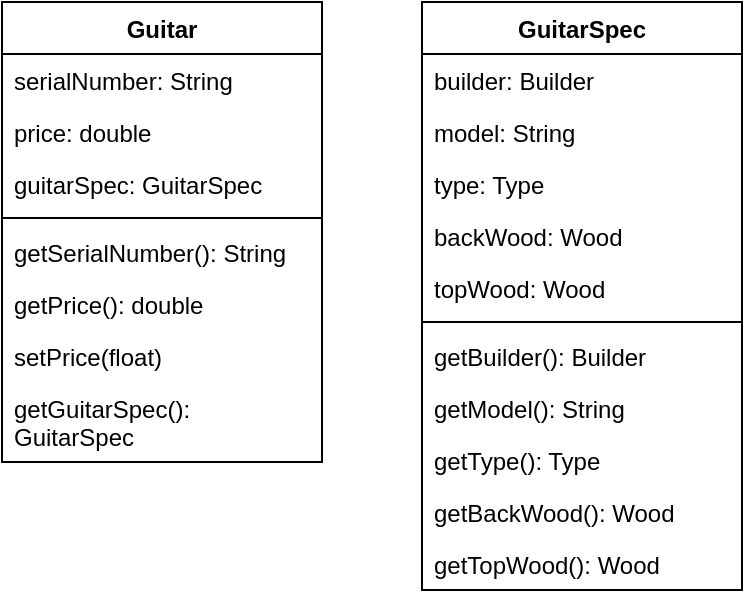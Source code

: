 <mxfile version="24.7.16">
  <diagram name="Página-1" id="H2SL7H-7HR55p6KZvgxm">
    <mxGraphModel dx="1418" dy="710" grid="1" gridSize="10" guides="1" tooltips="1" connect="1" arrows="1" fold="1" page="1" pageScale="1" pageWidth="827" pageHeight="1169" math="0" shadow="0">
      <root>
        <mxCell id="0" />
        <mxCell id="1" parent="0" />
        <mxCell id="MxwP-eq_zHlxZsqdgcDx-1" value="Guitar" style="swimlane;fontStyle=1;align=center;verticalAlign=top;childLayout=stackLayout;horizontal=1;startSize=26;horizontalStack=0;resizeParent=1;resizeParentMax=0;resizeLast=0;collapsible=1;marginBottom=0;whiteSpace=wrap;html=1;" vertex="1" parent="1">
          <mxGeometry x="110" y="180" width="160" height="230" as="geometry" />
        </mxCell>
        <mxCell id="MxwP-eq_zHlxZsqdgcDx-2" value="serialNumber: String" style="text;strokeColor=none;fillColor=none;align=left;verticalAlign=top;spacingLeft=4;spacingRight=4;overflow=hidden;rotatable=0;points=[[0,0.5],[1,0.5]];portConstraint=eastwest;whiteSpace=wrap;html=1;" vertex="1" parent="MxwP-eq_zHlxZsqdgcDx-1">
          <mxGeometry y="26" width="160" height="26" as="geometry" />
        </mxCell>
        <mxCell id="MxwP-eq_zHlxZsqdgcDx-5" value="price: double" style="text;strokeColor=none;fillColor=none;align=left;verticalAlign=top;spacingLeft=4;spacingRight=4;overflow=hidden;rotatable=0;points=[[0,0.5],[1,0.5]];portConstraint=eastwest;whiteSpace=wrap;html=1;" vertex="1" parent="MxwP-eq_zHlxZsqdgcDx-1">
          <mxGeometry y="52" width="160" height="26" as="geometry" />
        </mxCell>
        <mxCell id="MxwP-eq_zHlxZsqdgcDx-35" value="guitarSpec: GuitarSpec" style="text;strokeColor=none;fillColor=none;align=left;verticalAlign=top;spacingLeft=4;spacingRight=4;overflow=hidden;rotatable=0;points=[[0,0.5],[1,0.5]];portConstraint=eastwest;whiteSpace=wrap;html=1;" vertex="1" parent="MxwP-eq_zHlxZsqdgcDx-1">
          <mxGeometry y="78" width="160" height="26" as="geometry" />
        </mxCell>
        <mxCell id="MxwP-eq_zHlxZsqdgcDx-3" value="" style="line;strokeWidth=1;fillColor=none;align=left;verticalAlign=middle;spacingTop=-1;spacingLeft=3;spacingRight=3;rotatable=0;labelPosition=right;points=[];portConstraint=eastwest;strokeColor=inherit;" vertex="1" parent="MxwP-eq_zHlxZsqdgcDx-1">
          <mxGeometry y="104" width="160" height="8" as="geometry" />
        </mxCell>
        <mxCell id="MxwP-eq_zHlxZsqdgcDx-4" value="getSerialNumber(): String" style="text;strokeColor=none;fillColor=none;align=left;verticalAlign=top;spacingLeft=4;spacingRight=4;overflow=hidden;rotatable=0;points=[[0,0.5],[1,0.5]];portConstraint=eastwest;whiteSpace=wrap;html=1;" vertex="1" parent="MxwP-eq_zHlxZsqdgcDx-1">
          <mxGeometry y="112" width="160" height="26" as="geometry" />
        </mxCell>
        <mxCell id="MxwP-eq_zHlxZsqdgcDx-11" value="getPrice(): double" style="text;strokeColor=none;fillColor=none;align=left;verticalAlign=top;spacingLeft=4;spacingRight=4;overflow=hidden;rotatable=0;points=[[0,0.5],[1,0.5]];portConstraint=eastwest;whiteSpace=wrap;html=1;" vertex="1" parent="MxwP-eq_zHlxZsqdgcDx-1">
          <mxGeometry y="138" width="160" height="26" as="geometry" />
        </mxCell>
        <mxCell id="MxwP-eq_zHlxZsqdgcDx-12" value="setPrice(float)" style="text;strokeColor=none;fillColor=none;align=left;verticalAlign=top;spacingLeft=4;spacingRight=4;overflow=hidden;rotatable=0;points=[[0,0.5],[1,0.5]];portConstraint=eastwest;whiteSpace=wrap;html=1;" vertex="1" parent="MxwP-eq_zHlxZsqdgcDx-1">
          <mxGeometry y="164" width="160" height="26" as="geometry" />
        </mxCell>
        <mxCell id="MxwP-eq_zHlxZsqdgcDx-17" value="getGuitarSpec(): GuitarSpec" style="text;strokeColor=none;fillColor=none;align=left;verticalAlign=top;spacingLeft=4;spacingRight=4;overflow=hidden;rotatable=0;points=[[0,0.5],[1,0.5]];portConstraint=eastwest;whiteSpace=wrap;html=1;" vertex="1" parent="MxwP-eq_zHlxZsqdgcDx-1">
          <mxGeometry y="190" width="160" height="40" as="geometry" />
        </mxCell>
        <mxCell id="MxwP-eq_zHlxZsqdgcDx-18" value="GuitarSpec" style="swimlane;fontStyle=1;align=center;verticalAlign=top;childLayout=stackLayout;horizontal=1;startSize=26;horizontalStack=0;resizeParent=1;resizeParentMax=0;resizeLast=0;collapsible=1;marginBottom=0;whiteSpace=wrap;html=1;" vertex="1" parent="1">
          <mxGeometry x="320" y="180" width="160" height="294" as="geometry" />
        </mxCell>
        <mxCell id="MxwP-eq_zHlxZsqdgcDx-21" value="builder: Builder" style="text;strokeColor=none;fillColor=none;align=left;verticalAlign=top;spacingLeft=4;spacingRight=4;overflow=hidden;rotatable=0;points=[[0,0.5],[1,0.5]];portConstraint=eastwest;whiteSpace=wrap;html=1;" vertex="1" parent="MxwP-eq_zHlxZsqdgcDx-18">
          <mxGeometry y="26" width="160" height="26" as="geometry" />
        </mxCell>
        <mxCell id="MxwP-eq_zHlxZsqdgcDx-22" value="model: String" style="text;strokeColor=none;fillColor=none;align=left;verticalAlign=top;spacingLeft=4;spacingRight=4;overflow=hidden;rotatable=0;points=[[0,0.5],[1,0.5]];portConstraint=eastwest;whiteSpace=wrap;html=1;" vertex="1" parent="MxwP-eq_zHlxZsqdgcDx-18">
          <mxGeometry y="52" width="160" height="26" as="geometry" />
        </mxCell>
        <mxCell id="MxwP-eq_zHlxZsqdgcDx-23" value="type: Type" style="text;strokeColor=none;fillColor=none;align=left;verticalAlign=top;spacingLeft=4;spacingRight=4;overflow=hidden;rotatable=0;points=[[0,0.5],[1,0.5]];portConstraint=eastwest;whiteSpace=wrap;html=1;" vertex="1" parent="MxwP-eq_zHlxZsqdgcDx-18">
          <mxGeometry y="78" width="160" height="26" as="geometry" />
        </mxCell>
        <mxCell id="MxwP-eq_zHlxZsqdgcDx-24" value="backWood: Wood" style="text;strokeColor=none;fillColor=none;align=left;verticalAlign=top;spacingLeft=4;spacingRight=4;overflow=hidden;rotatable=0;points=[[0,0.5],[1,0.5]];portConstraint=eastwest;whiteSpace=wrap;html=1;" vertex="1" parent="MxwP-eq_zHlxZsqdgcDx-18">
          <mxGeometry y="104" width="160" height="26" as="geometry" />
        </mxCell>
        <mxCell id="MxwP-eq_zHlxZsqdgcDx-25" value="topWood: Wood" style="text;strokeColor=none;fillColor=none;align=left;verticalAlign=top;spacingLeft=4;spacingRight=4;overflow=hidden;rotatable=0;points=[[0,0.5],[1,0.5]];portConstraint=eastwest;whiteSpace=wrap;html=1;" vertex="1" parent="MxwP-eq_zHlxZsqdgcDx-18">
          <mxGeometry y="130" width="160" height="26" as="geometry" />
        </mxCell>
        <mxCell id="MxwP-eq_zHlxZsqdgcDx-26" value="" style="line;strokeWidth=1;fillColor=none;align=left;verticalAlign=middle;spacingTop=-1;spacingLeft=3;spacingRight=3;rotatable=0;labelPosition=right;points=[];portConstraint=eastwest;strokeColor=inherit;" vertex="1" parent="MxwP-eq_zHlxZsqdgcDx-18">
          <mxGeometry y="156" width="160" height="8" as="geometry" />
        </mxCell>
        <mxCell id="MxwP-eq_zHlxZsqdgcDx-30" value="getBuilder(): Builder" style="text;strokeColor=none;fillColor=none;align=left;verticalAlign=top;spacingLeft=4;spacingRight=4;overflow=hidden;rotatable=0;points=[[0,0.5],[1,0.5]];portConstraint=eastwest;whiteSpace=wrap;html=1;" vertex="1" parent="MxwP-eq_zHlxZsqdgcDx-18">
          <mxGeometry y="164" width="160" height="26" as="geometry" />
        </mxCell>
        <mxCell id="MxwP-eq_zHlxZsqdgcDx-31" value="getModel(): String" style="text;strokeColor=none;fillColor=none;align=left;verticalAlign=top;spacingLeft=4;spacingRight=4;overflow=hidden;rotatable=0;points=[[0,0.5],[1,0.5]];portConstraint=eastwest;whiteSpace=wrap;html=1;" vertex="1" parent="MxwP-eq_zHlxZsqdgcDx-18">
          <mxGeometry y="190" width="160" height="26" as="geometry" />
        </mxCell>
        <mxCell id="MxwP-eq_zHlxZsqdgcDx-32" value="getType(): Type" style="text;strokeColor=none;fillColor=none;align=left;verticalAlign=top;spacingLeft=4;spacingRight=4;overflow=hidden;rotatable=0;points=[[0,0.5],[1,0.5]];portConstraint=eastwest;whiteSpace=wrap;html=1;" vertex="1" parent="MxwP-eq_zHlxZsqdgcDx-18">
          <mxGeometry y="216" width="160" height="26" as="geometry" />
        </mxCell>
        <mxCell id="MxwP-eq_zHlxZsqdgcDx-33" value="getBackWood(): Wood" style="text;strokeColor=none;fillColor=none;align=left;verticalAlign=top;spacingLeft=4;spacingRight=4;overflow=hidden;rotatable=0;points=[[0,0.5],[1,0.5]];portConstraint=eastwest;whiteSpace=wrap;html=1;" vertex="1" parent="MxwP-eq_zHlxZsqdgcDx-18">
          <mxGeometry y="242" width="160" height="26" as="geometry" />
        </mxCell>
        <mxCell id="MxwP-eq_zHlxZsqdgcDx-34" value="getTopWood(): Wood" style="text;strokeColor=none;fillColor=none;align=left;verticalAlign=top;spacingLeft=4;spacingRight=4;overflow=hidden;rotatable=0;points=[[0,0.5],[1,0.5]];portConstraint=eastwest;whiteSpace=wrap;html=1;" vertex="1" parent="MxwP-eq_zHlxZsqdgcDx-18">
          <mxGeometry y="268" width="160" height="26" as="geometry" />
        </mxCell>
      </root>
    </mxGraphModel>
  </diagram>
</mxfile>
